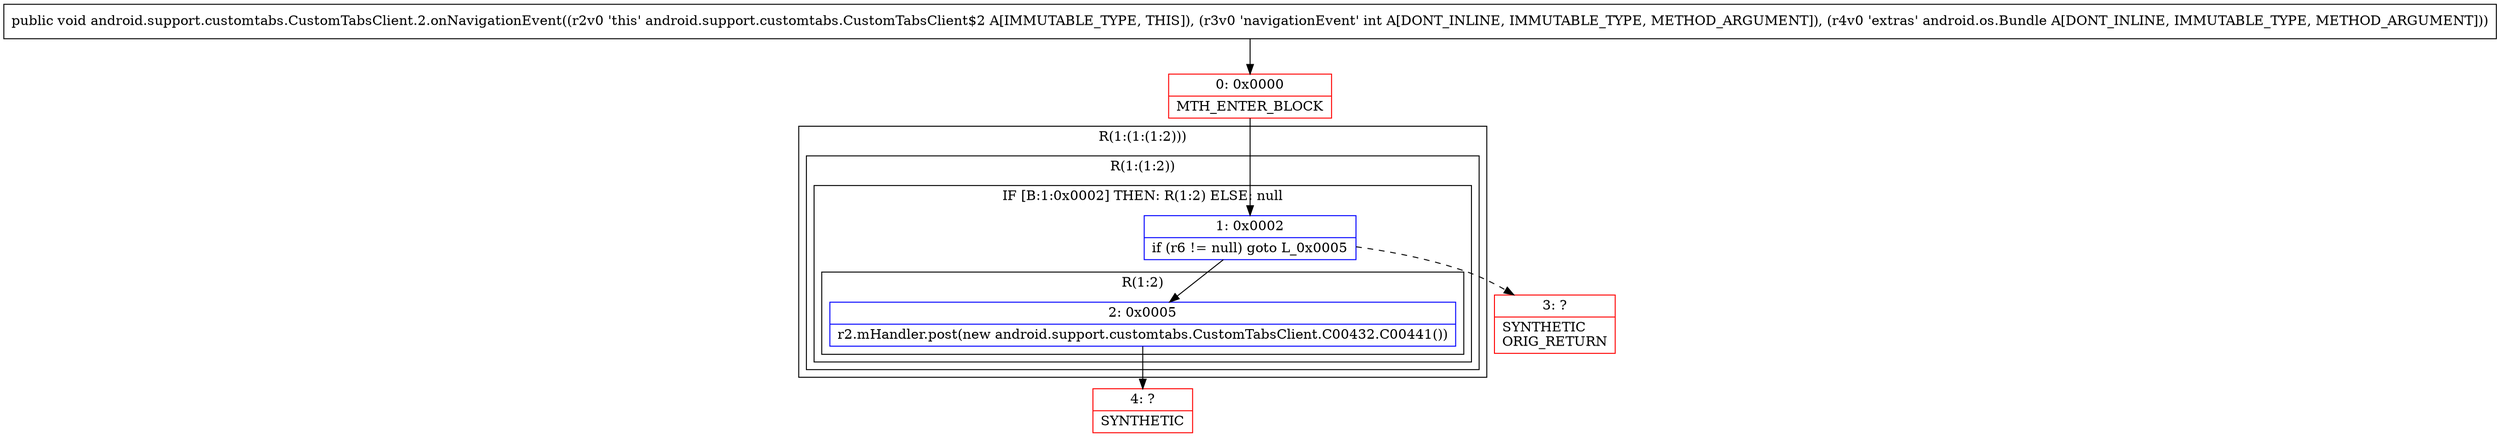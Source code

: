 digraph "CFG forandroid.support.customtabs.CustomTabsClient.2.onNavigationEvent(ILandroid\/os\/Bundle;)V" {
subgraph cluster_Region_2137760723 {
label = "R(1:(1:(1:2)))";
node [shape=record,color=blue];
subgraph cluster_Region_1181134235 {
label = "R(1:(1:2))";
node [shape=record,color=blue];
subgraph cluster_IfRegion_1314268957 {
label = "IF [B:1:0x0002] THEN: R(1:2) ELSE: null";
node [shape=record,color=blue];
Node_1 [shape=record,label="{1\:\ 0x0002|if (r6 != null) goto L_0x0005\l}"];
subgraph cluster_Region_58598139 {
label = "R(1:2)";
node [shape=record,color=blue];
Node_2 [shape=record,label="{2\:\ 0x0005|r2.mHandler.post(new android.support.customtabs.CustomTabsClient.C00432.C00441())\l}"];
}
}
}
}
Node_0 [shape=record,color=red,label="{0\:\ 0x0000|MTH_ENTER_BLOCK\l}"];
Node_3 [shape=record,color=red,label="{3\:\ ?|SYNTHETIC\lORIG_RETURN\l}"];
Node_4 [shape=record,color=red,label="{4\:\ ?|SYNTHETIC\l}"];
MethodNode[shape=record,label="{public void android.support.customtabs.CustomTabsClient.2.onNavigationEvent((r2v0 'this' android.support.customtabs.CustomTabsClient$2 A[IMMUTABLE_TYPE, THIS]), (r3v0 'navigationEvent' int A[DONT_INLINE, IMMUTABLE_TYPE, METHOD_ARGUMENT]), (r4v0 'extras' android.os.Bundle A[DONT_INLINE, IMMUTABLE_TYPE, METHOD_ARGUMENT])) }"];
MethodNode -> Node_0;
Node_1 -> Node_2;
Node_1 -> Node_3[style=dashed];
Node_2 -> Node_4;
Node_0 -> Node_1;
}

